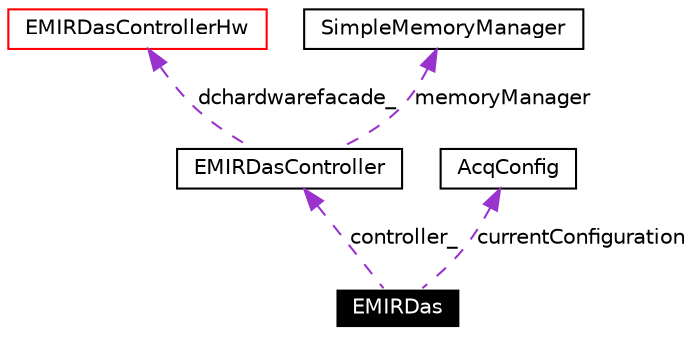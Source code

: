 digraph G
{
  edge [fontname="Helvetica",fontsize=10,labelfontname="Helvetica",labelfontsize=10];
  node [fontname="Helvetica",fontsize=10,shape=record];
  Node1 [label="EMIRDas",height=0.2,width=0.4,color="white", fillcolor="black", style="filled" fontcolor="white"];
  Node2 -> Node1 [dir=back,color="darkorchid3",fontsize=10,style="dashed",label="controller_",fontname="Helvetica"];
  Node2 [label="EMIRDasController",height=0.2,width=0.4,color="black", fillcolor="white", style="filled",URL="$classEMIRDasController.html"];
  Node3 -> Node2 [dir=back,color="darkorchid3",fontsize=10,style="dashed",label="dchardwarefacade_",fontname="Helvetica"];
  Node3 [label="EMIRDasControllerHw",height=0.2,width=0.4,color="red", fillcolor="white", style="filled",URL="$classEMIRDasControllerHw.html"];
  Node4 -> Node2 [dir=back,color="darkorchid3",fontsize=10,style="dashed",label="memoryManager",fontname="Helvetica"];
  Node4 [label="SimpleMemoryManager",height=0.2,width=0.4,color="black", fillcolor="white", style="filled",URL="$classSimpleMemoryManager.html"];
  Node5 -> Node1 [dir=back,color="darkorchid3",fontsize=10,style="dashed",label="currentConfiguration",fontname="Helvetica"];
  Node5 [label="AcqConfig",height=0.2,width=0.4,color="black", fillcolor="white", style="filled",URL="$structAcqConfig.html"];
}
